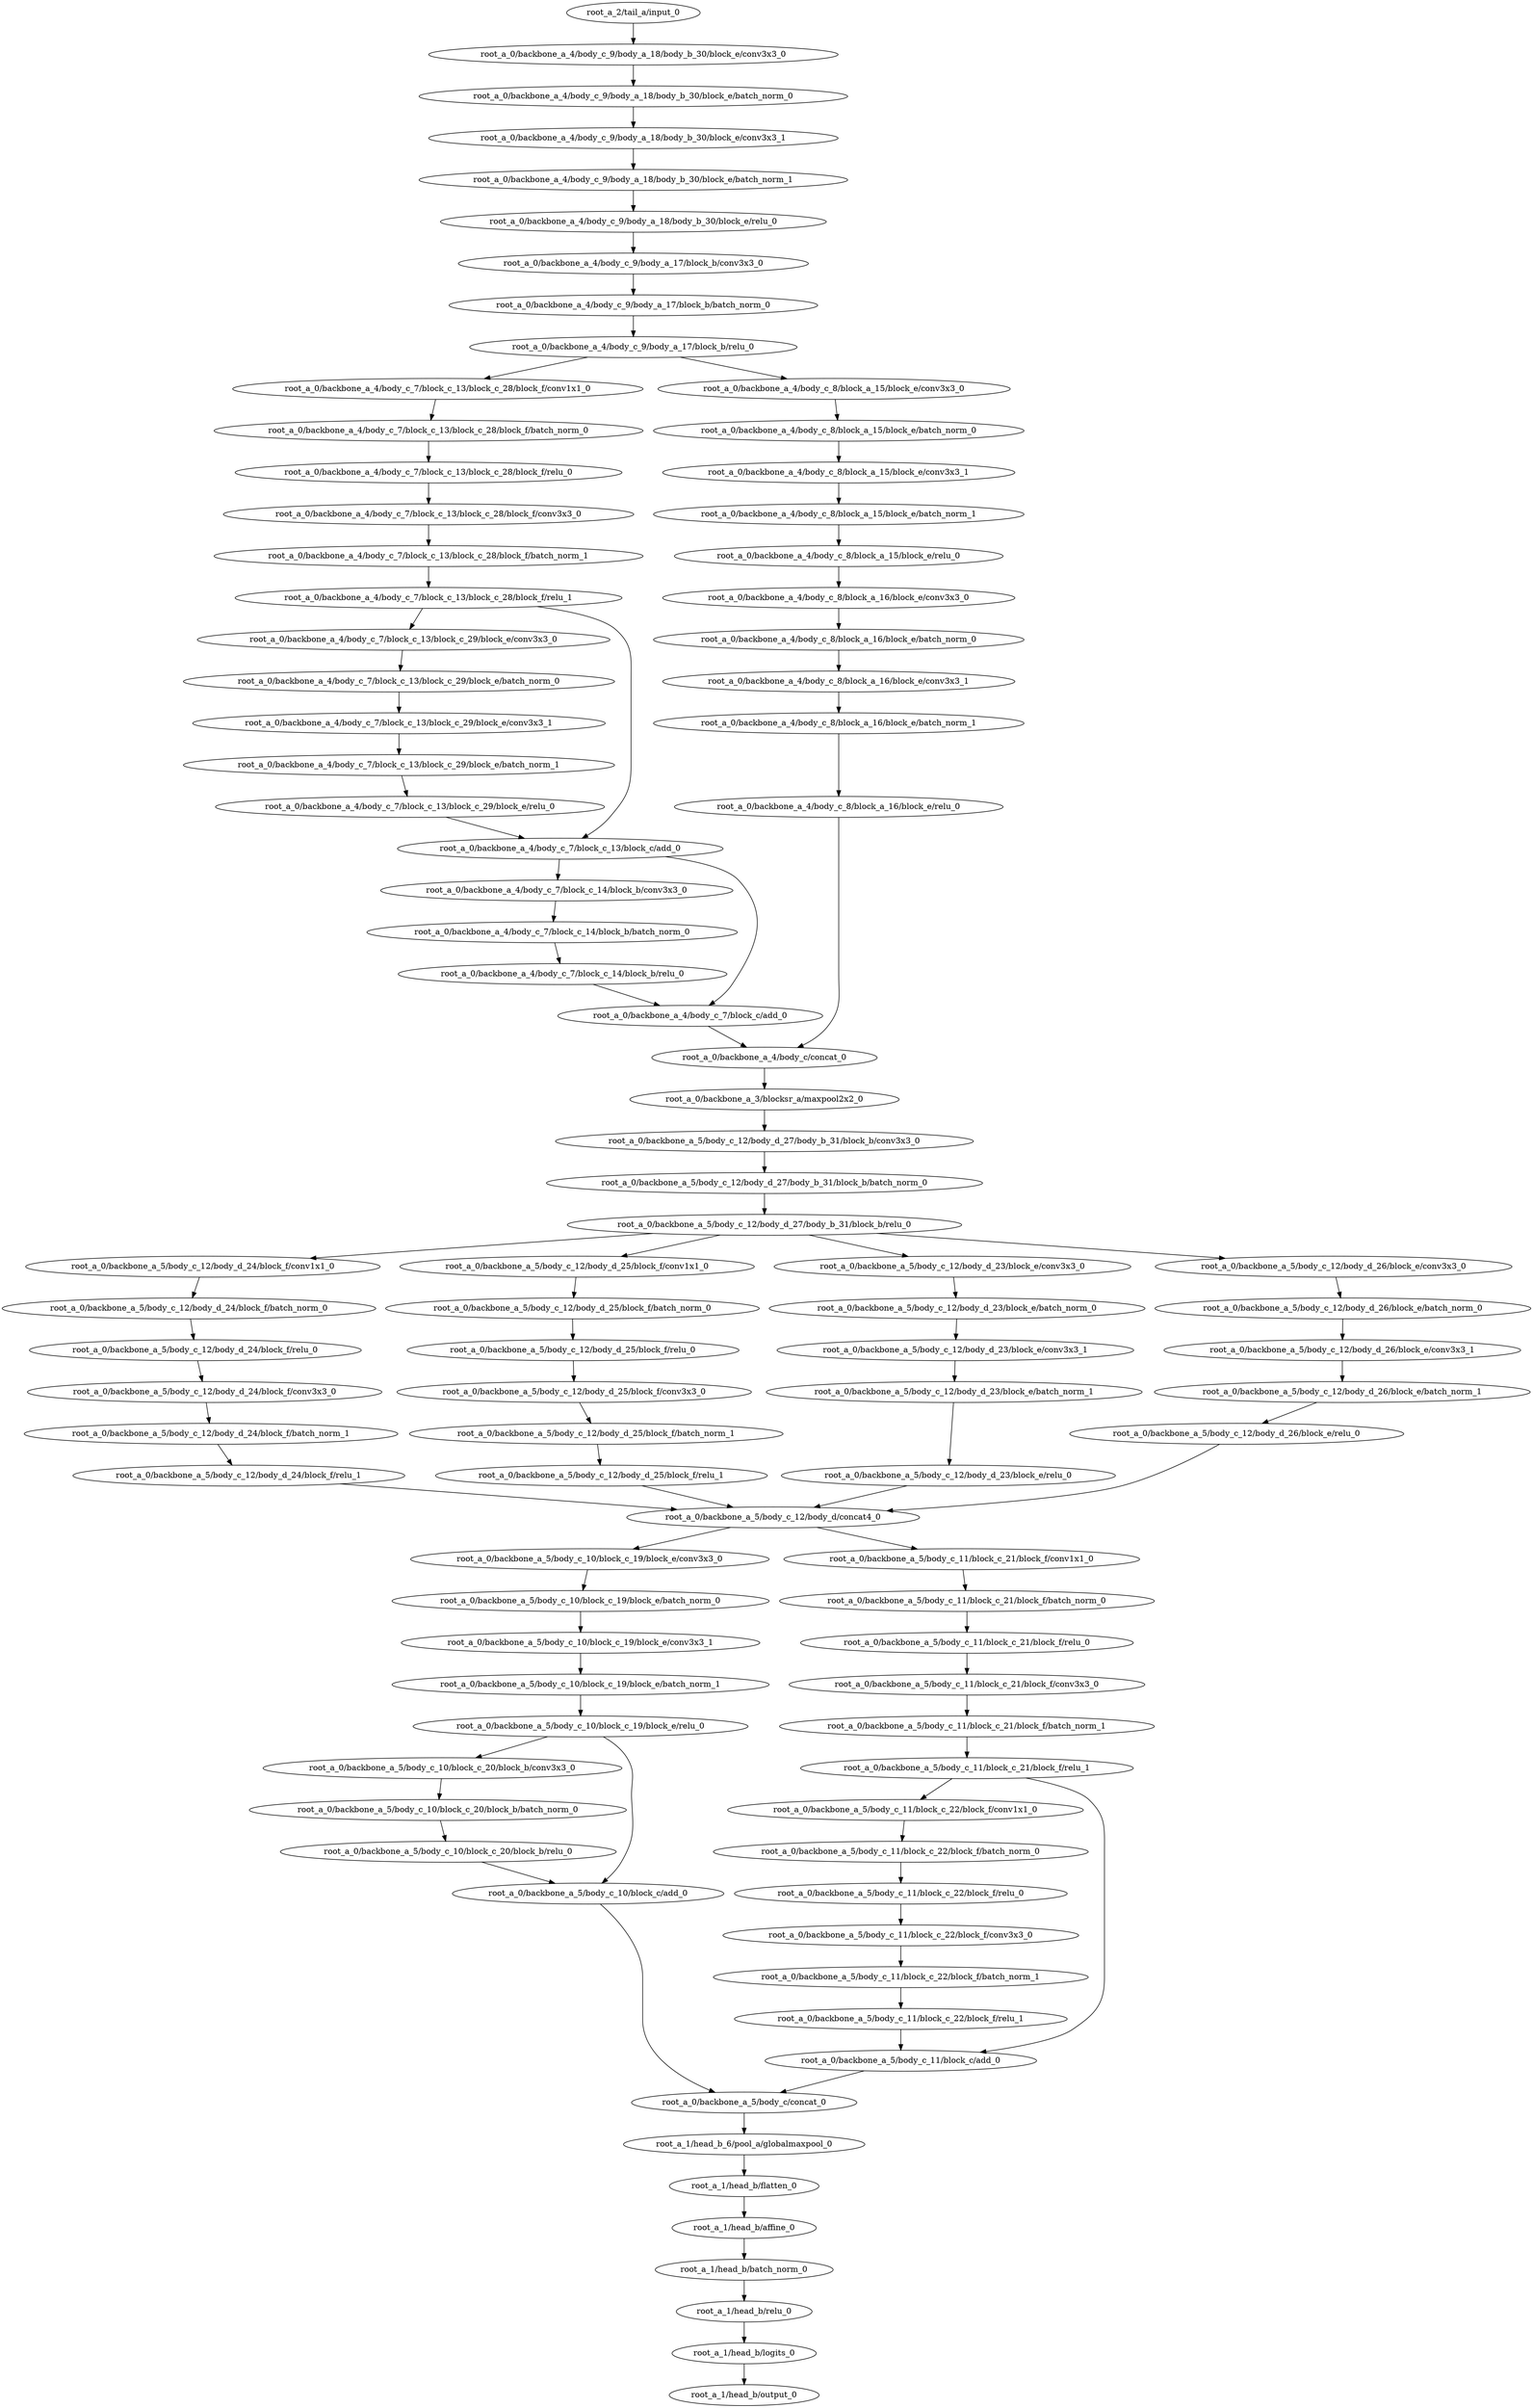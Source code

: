digraph root_a {
	"root_a_2/tail_a/input_0"
	"root_a_0/backbone_a_4/body_c_9/body_a_18/body_b_30/block_e/conv3x3_0"
	"root_a_0/backbone_a_4/body_c_9/body_a_18/body_b_30/block_e/batch_norm_0"
	"root_a_0/backbone_a_4/body_c_9/body_a_18/body_b_30/block_e/conv3x3_1"
	"root_a_0/backbone_a_4/body_c_9/body_a_18/body_b_30/block_e/batch_norm_1"
	"root_a_0/backbone_a_4/body_c_9/body_a_18/body_b_30/block_e/relu_0"
	"root_a_0/backbone_a_4/body_c_9/body_a_17/block_b/conv3x3_0"
	"root_a_0/backbone_a_4/body_c_9/body_a_17/block_b/batch_norm_0"
	"root_a_0/backbone_a_4/body_c_9/body_a_17/block_b/relu_0"
	"root_a_0/backbone_a_4/body_c_7/block_c_13/block_c_28/block_f/conv1x1_0"
	"root_a_0/backbone_a_4/body_c_7/block_c_13/block_c_28/block_f/batch_norm_0"
	"root_a_0/backbone_a_4/body_c_7/block_c_13/block_c_28/block_f/relu_0"
	"root_a_0/backbone_a_4/body_c_7/block_c_13/block_c_28/block_f/conv3x3_0"
	"root_a_0/backbone_a_4/body_c_7/block_c_13/block_c_28/block_f/batch_norm_1"
	"root_a_0/backbone_a_4/body_c_7/block_c_13/block_c_28/block_f/relu_1"
	"root_a_0/backbone_a_4/body_c_7/block_c_13/block_c_29/block_e/conv3x3_0"
	"root_a_0/backbone_a_4/body_c_7/block_c_13/block_c_29/block_e/batch_norm_0"
	"root_a_0/backbone_a_4/body_c_7/block_c_13/block_c_29/block_e/conv3x3_1"
	"root_a_0/backbone_a_4/body_c_7/block_c_13/block_c_29/block_e/batch_norm_1"
	"root_a_0/backbone_a_4/body_c_7/block_c_13/block_c_29/block_e/relu_0"
	"root_a_0/backbone_a_4/body_c_7/block_c_13/block_c/add_0"
	"root_a_0/backbone_a_4/body_c_7/block_c_14/block_b/conv3x3_0"
	"root_a_0/backbone_a_4/body_c_7/block_c_14/block_b/batch_norm_0"
	"root_a_0/backbone_a_4/body_c_7/block_c_14/block_b/relu_0"
	"root_a_0/backbone_a_4/body_c_7/block_c/add_0"
	"root_a_0/backbone_a_4/body_c_8/block_a_15/block_e/conv3x3_0"
	"root_a_0/backbone_a_4/body_c_8/block_a_15/block_e/batch_norm_0"
	"root_a_0/backbone_a_4/body_c_8/block_a_15/block_e/conv3x3_1"
	"root_a_0/backbone_a_4/body_c_8/block_a_15/block_e/batch_norm_1"
	"root_a_0/backbone_a_4/body_c_8/block_a_15/block_e/relu_0"
	"root_a_0/backbone_a_4/body_c_8/block_a_16/block_e/conv3x3_0"
	"root_a_0/backbone_a_4/body_c_8/block_a_16/block_e/batch_norm_0"
	"root_a_0/backbone_a_4/body_c_8/block_a_16/block_e/conv3x3_1"
	"root_a_0/backbone_a_4/body_c_8/block_a_16/block_e/batch_norm_1"
	"root_a_0/backbone_a_4/body_c_8/block_a_16/block_e/relu_0"
	"root_a_0/backbone_a_4/body_c/concat_0"
	"root_a_0/backbone_a_3/blocksr_a/maxpool2x2_0"
	"root_a_0/backbone_a_5/body_c_12/body_d_27/body_b_31/block_b/conv3x3_0"
	"root_a_0/backbone_a_5/body_c_12/body_d_27/body_b_31/block_b/batch_norm_0"
	"root_a_0/backbone_a_5/body_c_12/body_d_27/body_b_31/block_b/relu_0"
	"root_a_0/backbone_a_5/body_c_12/body_d_24/block_f/conv1x1_0"
	"root_a_0/backbone_a_5/body_c_12/body_d_24/block_f/batch_norm_0"
	"root_a_0/backbone_a_5/body_c_12/body_d_24/block_f/relu_0"
	"root_a_0/backbone_a_5/body_c_12/body_d_24/block_f/conv3x3_0"
	"root_a_0/backbone_a_5/body_c_12/body_d_24/block_f/batch_norm_1"
	"root_a_0/backbone_a_5/body_c_12/body_d_24/block_f/relu_1"
	"root_a_0/backbone_a_5/body_c_12/body_d_25/block_f/conv1x1_0"
	"root_a_0/backbone_a_5/body_c_12/body_d_25/block_f/batch_norm_0"
	"root_a_0/backbone_a_5/body_c_12/body_d_25/block_f/relu_0"
	"root_a_0/backbone_a_5/body_c_12/body_d_25/block_f/conv3x3_0"
	"root_a_0/backbone_a_5/body_c_12/body_d_25/block_f/batch_norm_1"
	"root_a_0/backbone_a_5/body_c_12/body_d_25/block_f/relu_1"
	"root_a_0/backbone_a_5/body_c_12/body_d_23/block_e/conv3x3_0"
	"root_a_0/backbone_a_5/body_c_12/body_d_23/block_e/batch_norm_0"
	"root_a_0/backbone_a_5/body_c_12/body_d_23/block_e/conv3x3_1"
	"root_a_0/backbone_a_5/body_c_12/body_d_23/block_e/batch_norm_1"
	"root_a_0/backbone_a_5/body_c_12/body_d_23/block_e/relu_0"
	"root_a_0/backbone_a_5/body_c_12/body_d_26/block_e/conv3x3_0"
	"root_a_0/backbone_a_5/body_c_12/body_d_26/block_e/batch_norm_0"
	"root_a_0/backbone_a_5/body_c_12/body_d_26/block_e/conv3x3_1"
	"root_a_0/backbone_a_5/body_c_12/body_d_26/block_e/batch_norm_1"
	"root_a_0/backbone_a_5/body_c_12/body_d_26/block_e/relu_0"
	"root_a_0/backbone_a_5/body_c_12/body_d/concat4_0"
	"root_a_0/backbone_a_5/body_c_10/block_c_19/block_e/conv3x3_0"
	"root_a_0/backbone_a_5/body_c_10/block_c_19/block_e/batch_norm_0"
	"root_a_0/backbone_a_5/body_c_10/block_c_19/block_e/conv3x3_1"
	"root_a_0/backbone_a_5/body_c_10/block_c_19/block_e/batch_norm_1"
	"root_a_0/backbone_a_5/body_c_10/block_c_19/block_e/relu_0"
	"root_a_0/backbone_a_5/body_c_10/block_c_20/block_b/conv3x3_0"
	"root_a_0/backbone_a_5/body_c_10/block_c_20/block_b/batch_norm_0"
	"root_a_0/backbone_a_5/body_c_10/block_c_20/block_b/relu_0"
	"root_a_0/backbone_a_5/body_c_10/block_c/add_0"
	"root_a_0/backbone_a_5/body_c_11/block_c_21/block_f/conv1x1_0"
	"root_a_0/backbone_a_5/body_c_11/block_c_21/block_f/batch_norm_0"
	"root_a_0/backbone_a_5/body_c_11/block_c_21/block_f/relu_0"
	"root_a_0/backbone_a_5/body_c_11/block_c_21/block_f/conv3x3_0"
	"root_a_0/backbone_a_5/body_c_11/block_c_21/block_f/batch_norm_1"
	"root_a_0/backbone_a_5/body_c_11/block_c_21/block_f/relu_1"
	"root_a_0/backbone_a_5/body_c_11/block_c_22/block_f/conv1x1_0"
	"root_a_0/backbone_a_5/body_c_11/block_c_22/block_f/batch_norm_0"
	"root_a_0/backbone_a_5/body_c_11/block_c_22/block_f/relu_0"
	"root_a_0/backbone_a_5/body_c_11/block_c_22/block_f/conv3x3_0"
	"root_a_0/backbone_a_5/body_c_11/block_c_22/block_f/batch_norm_1"
	"root_a_0/backbone_a_5/body_c_11/block_c_22/block_f/relu_1"
	"root_a_0/backbone_a_5/body_c_11/block_c/add_0"
	"root_a_0/backbone_a_5/body_c/concat_0"
	"root_a_1/head_b_6/pool_a/globalmaxpool_0"
	"root_a_1/head_b/flatten_0"
	"root_a_1/head_b/affine_0"
	"root_a_1/head_b/batch_norm_0"
	"root_a_1/head_b/relu_0"
	"root_a_1/head_b/logits_0"
	"root_a_1/head_b/output_0"

	"root_a_2/tail_a/input_0" -> "root_a_0/backbone_a_4/body_c_9/body_a_18/body_b_30/block_e/conv3x3_0"
	"root_a_0/backbone_a_4/body_c_9/body_a_18/body_b_30/block_e/conv3x3_0" -> "root_a_0/backbone_a_4/body_c_9/body_a_18/body_b_30/block_e/batch_norm_0"
	"root_a_0/backbone_a_4/body_c_9/body_a_18/body_b_30/block_e/batch_norm_0" -> "root_a_0/backbone_a_4/body_c_9/body_a_18/body_b_30/block_e/conv3x3_1"
	"root_a_0/backbone_a_4/body_c_9/body_a_18/body_b_30/block_e/conv3x3_1" -> "root_a_0/backbone_a_4/body_c_9/body_a_18/body_b_30/block_e/batch_norm_1"
	"root_a_0/backbone_a_4/body_c_9/body_a_18/body_b_30/block_e/batch_norm_1" -> "root_a_0/backbone_a_4/body_c_9/body_a_18/body_b_30/block_e/relu_0"
	"root_a_0/backbone_a_4/body_c_9/body_a_18/body_b_30/block_e/relu_0" -> "root_a_0/backbone_a_4/body_c_9/body_a_17/block_b/conv3x3_0"
	"root_a_0/backbone_a_4/body_c_9/body_a_17/block_b/conv3x3_0" -> "root_a_0/backbone_a_4/body_c_9/body_a_17/block_b/batch_norm_0"
	"root_a_0/backbone_a_4/body_c_9/body_a_17/block_b/batch_norm_0" -> "root_a_0/backbone_a_4/body_c_9/body_a_17/block_b/relu_0"
	"root_a_0/backbone_a_4/body_c_9/body_a_17/block_b/relu_0" -> "root_a_0/backbone_a_4/body_c_7/block_c_13/block_c_28/block_f/conv1x1_0"
	"root_a_0/backbone_a_4/body_c_7/block_c_13/block_c_28/block_f/conv1x1_0" -> "root_a_0/backbone_a_4/body_c_7/block_c_13/block_c_28/block_f/batch_norm_0"
	"root_a_0/backbone_a_4/body_c_7/block_c_13/block_c_28/block_f/batch_norm_0" -> "root_a_0/backbone_a_4/body_c_7/block_c_13/block_c_28/block_f/relu_0"
	"root_a_0/backbone_a_4/body_c_7/block_c_13/block_c_28/block_f/relu_0" -> "root_a_0/backbone_a_4/body_c_7/block_c_13/block_c_28/block_f/conv3x3_0"
	"root_a_0/backbone_a_4/body_c_7/block_c_13/block_c_28/block_f/conv3x3_0" -> "root_a_0/backbone_a_4/body_c_7/block_c_13/block_c_28/block_f/batch_norm_1"
	"root_a_0/backbone_a_4/body_c_7/block_c_13/block_c_28/block_f/batch_norm_1" -> "root_a_0/backbone_a_4/body_c_7/block_c_13/block_c_28/block_f/relu_1"
	"root_a_0/backbone_a_4/body_c_7/block_c_13/block_c_28/block_f/relu_1" -> "root_a_0/backbone_a_4/body_c_7/block_c_13/block_c_29/block_e/conv3x3_0"
	"root_a_0/backbone_a_4/body_c_7/block_c_13/block_c_29/block_e/conv3x3_0" -> "root_a_0/backbone_a_4/body_c_7/block_c_13/block_c_29/block_e/batch_norm_0"
	"root_a_0/backbone_a_4/body_c_7/block_c_13/block_c_29/block_e/batch_norm_0" -> "root_a_0/backbone_a_4/body_c_7/block_c_13/block_c_29/block_e/conv3x3_1"
	"root_a_0/backbone_a_4/body_c_7/block_c_13/block_c_29/block_e/conv3x3_1" -> "root_a_0/backbone_a_4/body_c_7/block_c_13/block_c_29/block_e/batch_norm_1"
	"root_a_0/backbone_a_4/body_c_7/block_c_13/block_c_29/block_e/batch_norm_1" -> "root_a_0/backbone_a_4/body_c_7/block_c_13/block_c_29/block_e/relu_0"
	"root_a_0/backbone_a_4/body_c_7/block_c_13/block_c_28/block_f/relu_1" -> "root_a_0/backbone_a_4/body_c_7/block_c_13/block_c/add_0"
	"root_a_0/backbone_a_4/body_c_7/block_c_13/block_c_29/block_e/relu_0" -> "root_a_0/backbone_a_4/body_c_7/block_c_13/block_c/add_0"
	"root_a_0/backbone_a_4/body_c_7/block_c_13/block_c/add_0" -> "root_a_0/backbone_a_4/body_c_7/block_c_14/block_b/conv3x3_0"
	"root_a_0/backbone_a_4/body_c_7/block_c_14/block_b/conv3x3_0" -> "root_a_0/backbone_a_4/body_c_7/block_c_14/block_b/batch_norm_0"
	"root_a_0/backbone_a_4/body_c_7/block_c_14/block_b/batch_norm_0" -> "root_a_0/backbone_a_4/body_c_7/block_c_14/block_b/relu_0"
	"root_a_0/backbone_a_4/body_c_7/block_c_13/block_c/add_0" -> "root_a_0/backbone_a_4/body_c_7/block_c/add_0"
	"root_a_0/backbone_a_4/body_c_7/block_c_14/block_b/relu_0" -> "root_a_0/backbone_a_4/body_c_7/block_c/add_0"
	"root_a_0/backbone_a_4/body_c_9/body_a_17/block_b/relu_0" -> "root_a_0/backbone_a_4/body_c_8/block_a_15/block_e/conv3x3_0"
	"root_a_0/backbone_a_4/body_c_8/block_a_15/block_e/conv3x3_0" -> "root_a_0/backbone_a_4/body_c_8/block_a_15/block_e/batch_norm_0"
	"root_a_0/backbone_a_4/body_c_8/block_a_15/block_e/batch_norm_0" -> "root_a_0/backbone_a_4/body_c_8/block_a_15/block_e/conv3x3_1"
	"root_a_0/backbone_a_4/body_c_8/block_a_15/block_e/conv3x3_1" -> "root_a_0/backbone_a_4/body_c_8/block_a_15/block_e/batch_norm_1"
	"root_a_0/backbone_a_4/body_c_8/block_a_15/block_e/batch_norm_1" -> "root_a_0/backbone_a_4/body_c_8/block_a_15/block_e/relu_0"
	"root_a_0/backbone_a_4/body_c_8/block_a_15/block_e/relu_0" -> "root_a_0/backbone_a_4/body_c_8/block_a_16/block_e/conv3x3_0"
	"root_a_0/backbone_a_4/body_c_8/block_a_16/block_e/conv3x3_0" -> "root_a_0/backbone_a_4/body_c_8/block_a_16/block_e/batch_norm_0"
	"root_a_0/backbone_a_4/body_c_8/block_a_16/block_e/batch_norm_0" -> "root_a_0/backbone_a_4/body_c_8/block_a_16/block_e/conv3x3_1"
	"root_a_0/backbone_a_4/body_c_8/block_a_16/block_e/conv3x3_1" -> "root_a_0/backbone_a_4/body_c_8/block_a_16/block_e/batch_norm_1"
	"root_a_0/backbone_a_4/body_c_8/block_a_16/block_e/batch_norm_1" -> "root_a_0/backbone_a_4/body_c_8/block_a_16/block_e/relu_0"
	"root_a_0/backbone_a_4/body_c_7/block_c/add_0" -> "root_a_0/backbone_a_4/body_c/concat_0"
	"root_a_0/backbone_a_4/body_c_8/block_a_16/block_e/relu_0" -> "root_a_0/backbone_a_4/body_c/concat_0"
	"root_a_0/backbone_a_4/body_c/concat_0" -> "root_a_0/backbone_a_3/blocksr_a/maxpool2x2_0"
	"root_a_0/backbone_a_3/blocksr_a/maxpool2x2_0" -> "root_a_0/backbone_a_5/body_c_12/body_d_27/body_b_31/block_b/conv3x3_0"
	"root_a_0/backbone_a_5/body_c_12/body_d_27/body_b_31/block_b/conv3x3_0" -> "root_a_0/backbone_a_5/body_c_12/body_d_27/body_b_31/block_b/batch_norm_0"
	"root_a_0/backbone_a_5/body_c_12/body_d_27/body_b_31/block_b/batch_norm_0" -> "root_a_0/backbone_a_5/body_c_12/body_d_27/body_b_31/block_b/relu_0"
	"root_a_0/backbone_a_5/body_c_12/body_d_27/body_b_31/block_b/relu_0" -> "root_a_0/backbone_a_5/body_c_12/body_d_24/block_f/conv1x1_0"
	"root_a_0/backbone_a_5/body_c_12/body_d_24/block_f/conv1x1_0" -> "root_a_0/backbone_a_5/body_c_12/body_d_24/block_f/batch_norm_0"
	"root_a_0/backbone_a_5/body_c_12/body_d_24/block_f/batch_norm_0" -> "root_a_0/backbone_a_5/body_c_12/body_d_24/block_f/relu_0"
	"root_a_0/backbone_a_5/body_c_12/body_d_24/block_f/relu_0" -> "root_a_0/backbone_a_5/body_c_12/body_d_24/block_f/conv3x3_0"
	"root_a_0/backbone_a_5/body_c_12/body_d_24/block_f/conv3x3_0" -> "root_a_0/backbone_a_5/body_c_12/body_d_24/block_f/batch_norm_1"
	"root_a_0/backbone_a_5/body_c_12/body_d_24/block_f/batch_norm_1" -> "root_a_0/backbone_a_5/body_c_12/body_d_24/block_f/relu_1"
	"root_a_0/backbone_a_5/body_c_12/body_d_27/body_b_31/block_b/relu_0" -> "root_a_0/backbone_a_5/body_c_12/body_d_25/block_f/conv1x1_0"
	"root_a_0/backbone_a_5/body_c_12/body_d_25/block_f/conv1x1_0" -> "root_a_0/backbone_a_5/body_c_12/body_d_25/block_f/batch_norm_0"
	"root_a_0/backbone_a_5/body_c_12/body_d_25/block_f/batch_norm_0" -> "root_a_0/backbone_a_5/body_c_12/body_d_25/block_f/relu_0"
	"root_a_0/backbone_a_5/body_c_12/body_d_25/block_f/relu_0" -> "root_a_0/backbone_a_5/body_c_12/body_d_25/block_f/conv3x3_0"
	"root_a_0/backbone_a_5/body_c_12/body_d_25/block_f/conv3x3_0" -> "root_a_0/backbone_a_5/body_c_12/body_d_25/block_f/batch_norm_1"
	"root_a_0/backbone_a_5/body_c_12/body_d_25/block_f/batch_norm_1" -> "root_a_0/backbone_a_5/body_c_12/body_d_25/block_f/relu_1"
	"root_a_0/backbone_a_5/body_c_12/body_d_27/body_b_31/block_b/relu_0" -> "root_a_0/backbone_a_5/body_c_12/body_d_23/block_e/conv3x3_0"
	"root_a_0/backbone_a_5/body_c_12/body_d_23/block_e/conv3x3_0" -> "root_a_0/backbone_a_5/body_c_12/body_d_23/block_e/batch_norm_0"
	"root_a_0/backbone_a_5/body_c_12/body_d_23/block_e/batch_norm_0" -> "root_a_0/backbone_a_5/body_c_12/body_d_23/block_e/conv3x3_1"
	"root_a_0/backbone_a_5/body_c_12/body_d_23/block_e/conv3x3_1" -> "root_a_0/backbone_a_5/body_c_12/body_d_23/block_e/batch_norm_1"
	"root_a_0/backbone_a_5/body_c_12/body_d_23/block_e/batch_norm_1" -> "root_a_0/backbone_a_5/body_c_12/body_d_23/block_e/relu_0"
	"root_a_0/backbone_a_5/body_c_12/body_d_27/body_b_31/block_b/relu_0" -> "root_a_0/backbone_a_5/body_c_12/body_d_26/block_e/conv3x3_0"
	"root_a_0/backbone_a_5/body_c_12/body_d_26/block_e/conv3x3_0" -> "root_a_0/backbone_a_5/body_c_12/body_d_26/block_e/batch_norm_0"
	"root_a_0/backbone_a_5/body_c_12/body_d_26/block_e/batch_norm_0" -> "root_a_0/backbone_a_5/body_c_12/body_d_26/block_e/conv3x3_1"
	"root_a_0/backbone_a_5/body_c_12/body_d_26/block_e/conv3x3_1" -> "root_a_0/backbone_a_5/body_c_12/body_d_26/block_e/batch_norm_1"
	"root_a_0/backbone_a_5/body_c_12/body_d_26/block_e/batch_norm_1" -> "root_a_0/backbone_a_5/body_c_12/body_d_26/block_e/relu_0"
	"root_a_0/backbone_a_5/body_c_12/body_d_24/block_f/relu_1" -> "root_a_0/backbone_a_5/body_c_12/body_d/concat4_0"
	"root_a_0/backbone_a_5/body_c_12/body_d_25/block_f/relu_1" -> "root_a_0/backbone_a_5/body_c_12/body_d/concat4_0"
	"root_a_0/backbone_a_5/body_c_12/body_d_23/block_e/relu_0" -> "root_a_0/backbone_a_5/body_c_12/body_d/concat4_0"
	"root_a_0/backbone_a_5/body_c_12/body_d_26/block_e/relu_0" -> "root_a_0/backbone_a_5/body_c_12/body_d/concat4_0"
	"root_a_0/backbone_a_5/body_c_12/body_d/concat4_0" -> "root_a_0/backbone_a_5/body_c_10/block_c_19/block_e/conv3x3_0"
	"root_a_0/backbone_a_5/body_c_10/block_c_19/block_e/conv3x3_0" -> "root_a_0/backbone_a_5/body_c_10/block_c_19/block_e/batch_norm_0"
	"root_a_0/backbone_a_5/body_c_10/block_c_19/block_e/batch_norm_0" -> "root_a_0/backbone_a_5/body_c_10/block_c_19/block_e/conv3x3_1"
	"root_a_0/backbone_a_5/body_c_10/block_c_19/block_e/conv3x3_1" -> "root_a_0/backbone_a_5/body_c_10/block_c_19/block_e/batch_norm_1"
	"root_a_0/backbone_a_5/body_c_10/block_c_19/block_e/batch_norm_1" -> "root_a_0/backbone_a_5/body_c_10/block_c_19/block_e/relu_0"
	"root_a_0/backbone_a_5/body_c_10/block_c_19/block_e/relu_0" -> "root_a_0/backbone_a_5/body_c_10/block_c_20/block_b/conv3x3_0"
	"root_a_0/backbone_a_5/body_c_10/block_c_20/block_b/conv3x3_0" -> "root_a_0/backbone_a_5/body_c_10/block_c_20/block_b/batch_norm_0"
	"root_a_0/backbone_a_5/body_c_10/block_c_20/block_b/batch_norm_0" -> "root_a_0/backbone_a_5/body_c_10/block_c_20/block_b/relu_0"
	"root_a_0/backbone_a_5/body_c_10/block_c_20/block_b/relu_0" -> "root_a_0/backbone_a_5/body_c_10/block_c/add_0"
	"root_a_0/backbone_a_5/body_c_10/block_c_19/block_e/relu_0" -> "root_a_0/backbone_a_5/body_c_10/block_c/add_0"
	"root_a_0/backbone_a_5/body_c_12/body_d/concat4_0" -> "root_a_0/backbone_a_5/body_c_11/block_c_21/block_f/conv1x1_0"
	"root_a_0/backbone_a_5/body_c_11/block_c_21/block_f/conv1x1_0" -> "root_a_0/backbone_a_5/body_c_11/block_c_21/block_f/batch_norm_0"
	"root_a_0/backbone_a_5/body_c_11/block_c_21/block_f/batch_norm_0" -> "root_a_0/backbone_a_5/body_c_11/block_c_21/block_f/relu_0"
	"root_a_0/backbone_a_5/body_c_11/block_c_21/block_f/relu_0" -> "root_a_0/backbone_a_5/body_c_11/block_c_21/block_f/conv3x3_0"
	"root_a_0/backbone_a_5/body_c_11/block_c_21/block_f/conv3x3_0" -> "root_a_0/backbone_a_5/body_c_11/block_c_21/block_f/batch_norm_1"
	"root_a_0/backbone_a_5/body_c_11/block_c_21/block_f/batch_norm_1" -> "root_a_0/backbone_a_5/body_c_11/block_c_21/block_f/relu_1"
	"root_a_0/backbone_a_5/body_c_11/block_c_21/block_f/relu_1" -> "root_a_0/backbone_a_5/body_c_11/block_c_22/block_f/conv1x1_0"
	"root_a_0/backbone_a_5/body_c_11/block_c_22/block_f/conv1x1_0" -> "root_a_0/backbone_a_5/body_c_11/block_c_22/block_f/batch_norm_0"
	"root_a_0/backbone_a_5/body_c_11/block_c_22/block_f/batch_norm_0" -> "root_a_0/backbone_a_5/body_c_11/block_c_22/block_f/relu_0"
	"root_a_0/backbone_a_5/body_c_11/block_c_22/block_f/relu_0" -> "root_a_0/backbone_a_5/body_c_11/block_c_22/block_f/conv3x3_0"
	"root_a_0/backbone_a_5/body_c_11/block_c_22/block_f/conv3x3_0" -> "root_a_0/backbone_a_5/body_c_11/block_c_22/block_f/batch_norm_1"
	"root_a_0/backbone_a_5/body_c_11/block_c_22/block_f/batch_norm_1" -> "root_a_0/backbone_a_5/body_c_11/block_c_22/block_f/relu_1"
	"root_a_0/backbone_a_5/body_c_11/block_c_21/block_f/relu_1" -> "root_a_0/backbone_a_5/body_c_11/block_c/add_0"
	"root_a_0/backbone_a_5/body_c_11/block_c_22/block_f/relu_1" -> "root_a_0/backbone_a_5/body_c_11/block_c/add_0"
	"root_a_0/backbone_a_5/body_c_10/block_c/add_0" -> "root_a_0/backbone_a_5/body_c/concat_0"
	"root_a_0/backbone_a_5/body_c_11/block_c/add_0" -> "root_a_0/backbone_a_5/body_c/concat_0"
	"root_a_0/backbone_a_5/body_c/concat_0" -> "root_a_1/head_b_6/pool_a/globalmaxpool_0"
	"root_a_1/head_b_6/pool_a/globalmaxpool_0" -> "root_a_1/head_b/flatten_0"
	"root_a_1/head_b/flatten_0" -> "root_a_1/head_b/affine_0"
	"root_a_1/head_b/affine_0" -> "root_a_1/head_b/batch_norm_0"
	"root_a_1/head_b/batch_norm_0" -> "root_a_1/head_b/relu_0"
	"root_a_1/head_b/relu_0" -> "root_a_1/head_b/logits_0"
	"root_a_1/head_b/logits_0" -> "root_a_1/head_b/output_0"

}
